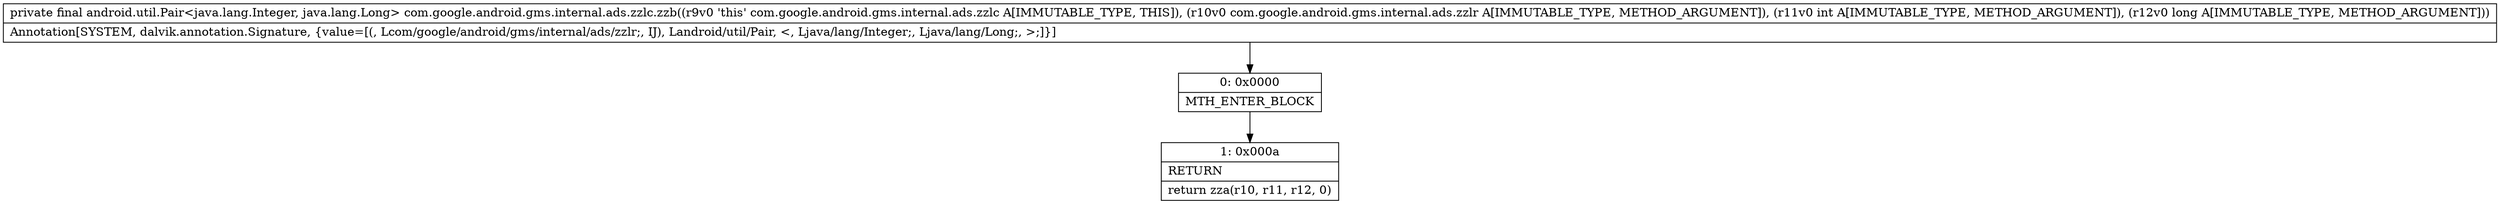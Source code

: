 digraph "CFG forcom.google.android.gms.internal.ads.zzlc.zzb(Lcom\/google\/android\/gms\/internal\/ads\/zzlr;IJ)Landroid\/util\/Pair;" {
Node_0 [shape=record,label="{0\:\ 0x0000|MTH_ENTER_BLOCK\l}"];
Node_1 [shape=record,label="{1\:\ 0x000a|RETURN\l|return zza(r10, r11, r12, 0)\l}"];
MethodNode[shape=record,label="{private final android.util.Pair\<java.lang.Integer, java.lang.Long\> com.google.android.gms.internal.ads.zzlc.zzb((r9v0 'this' com.google.android.gms.internal.ads.zzlc A[IMMUTABLE_TYPE, THIS]), (r10v0 com.google.android.gms.internal.ads.zzlr A[IMMUTABLE_TYPE, METHOD_ARGUMENT]), (r11v0 int A[IMMUTABLE_TYPE, METHOD_ARGUMENT]), (r12v0 long A[IMMUTABLE_TYPE, METHOD_ARGUMENT]))  | Annotation[SYSTEM, dalvik.annotation.Signature, \{value=[(, Lcom\/google\/android\/gms\/internal\/ads\/zzlr;, IJ), Landroid\/util\/Pair, \<, Ljava\/lang\/Integer;, Ljava\/lang\/Long;, \>;]\}]\l}"];
MethodNode -> Node_0;
Node_0 -> Node_1;
}

